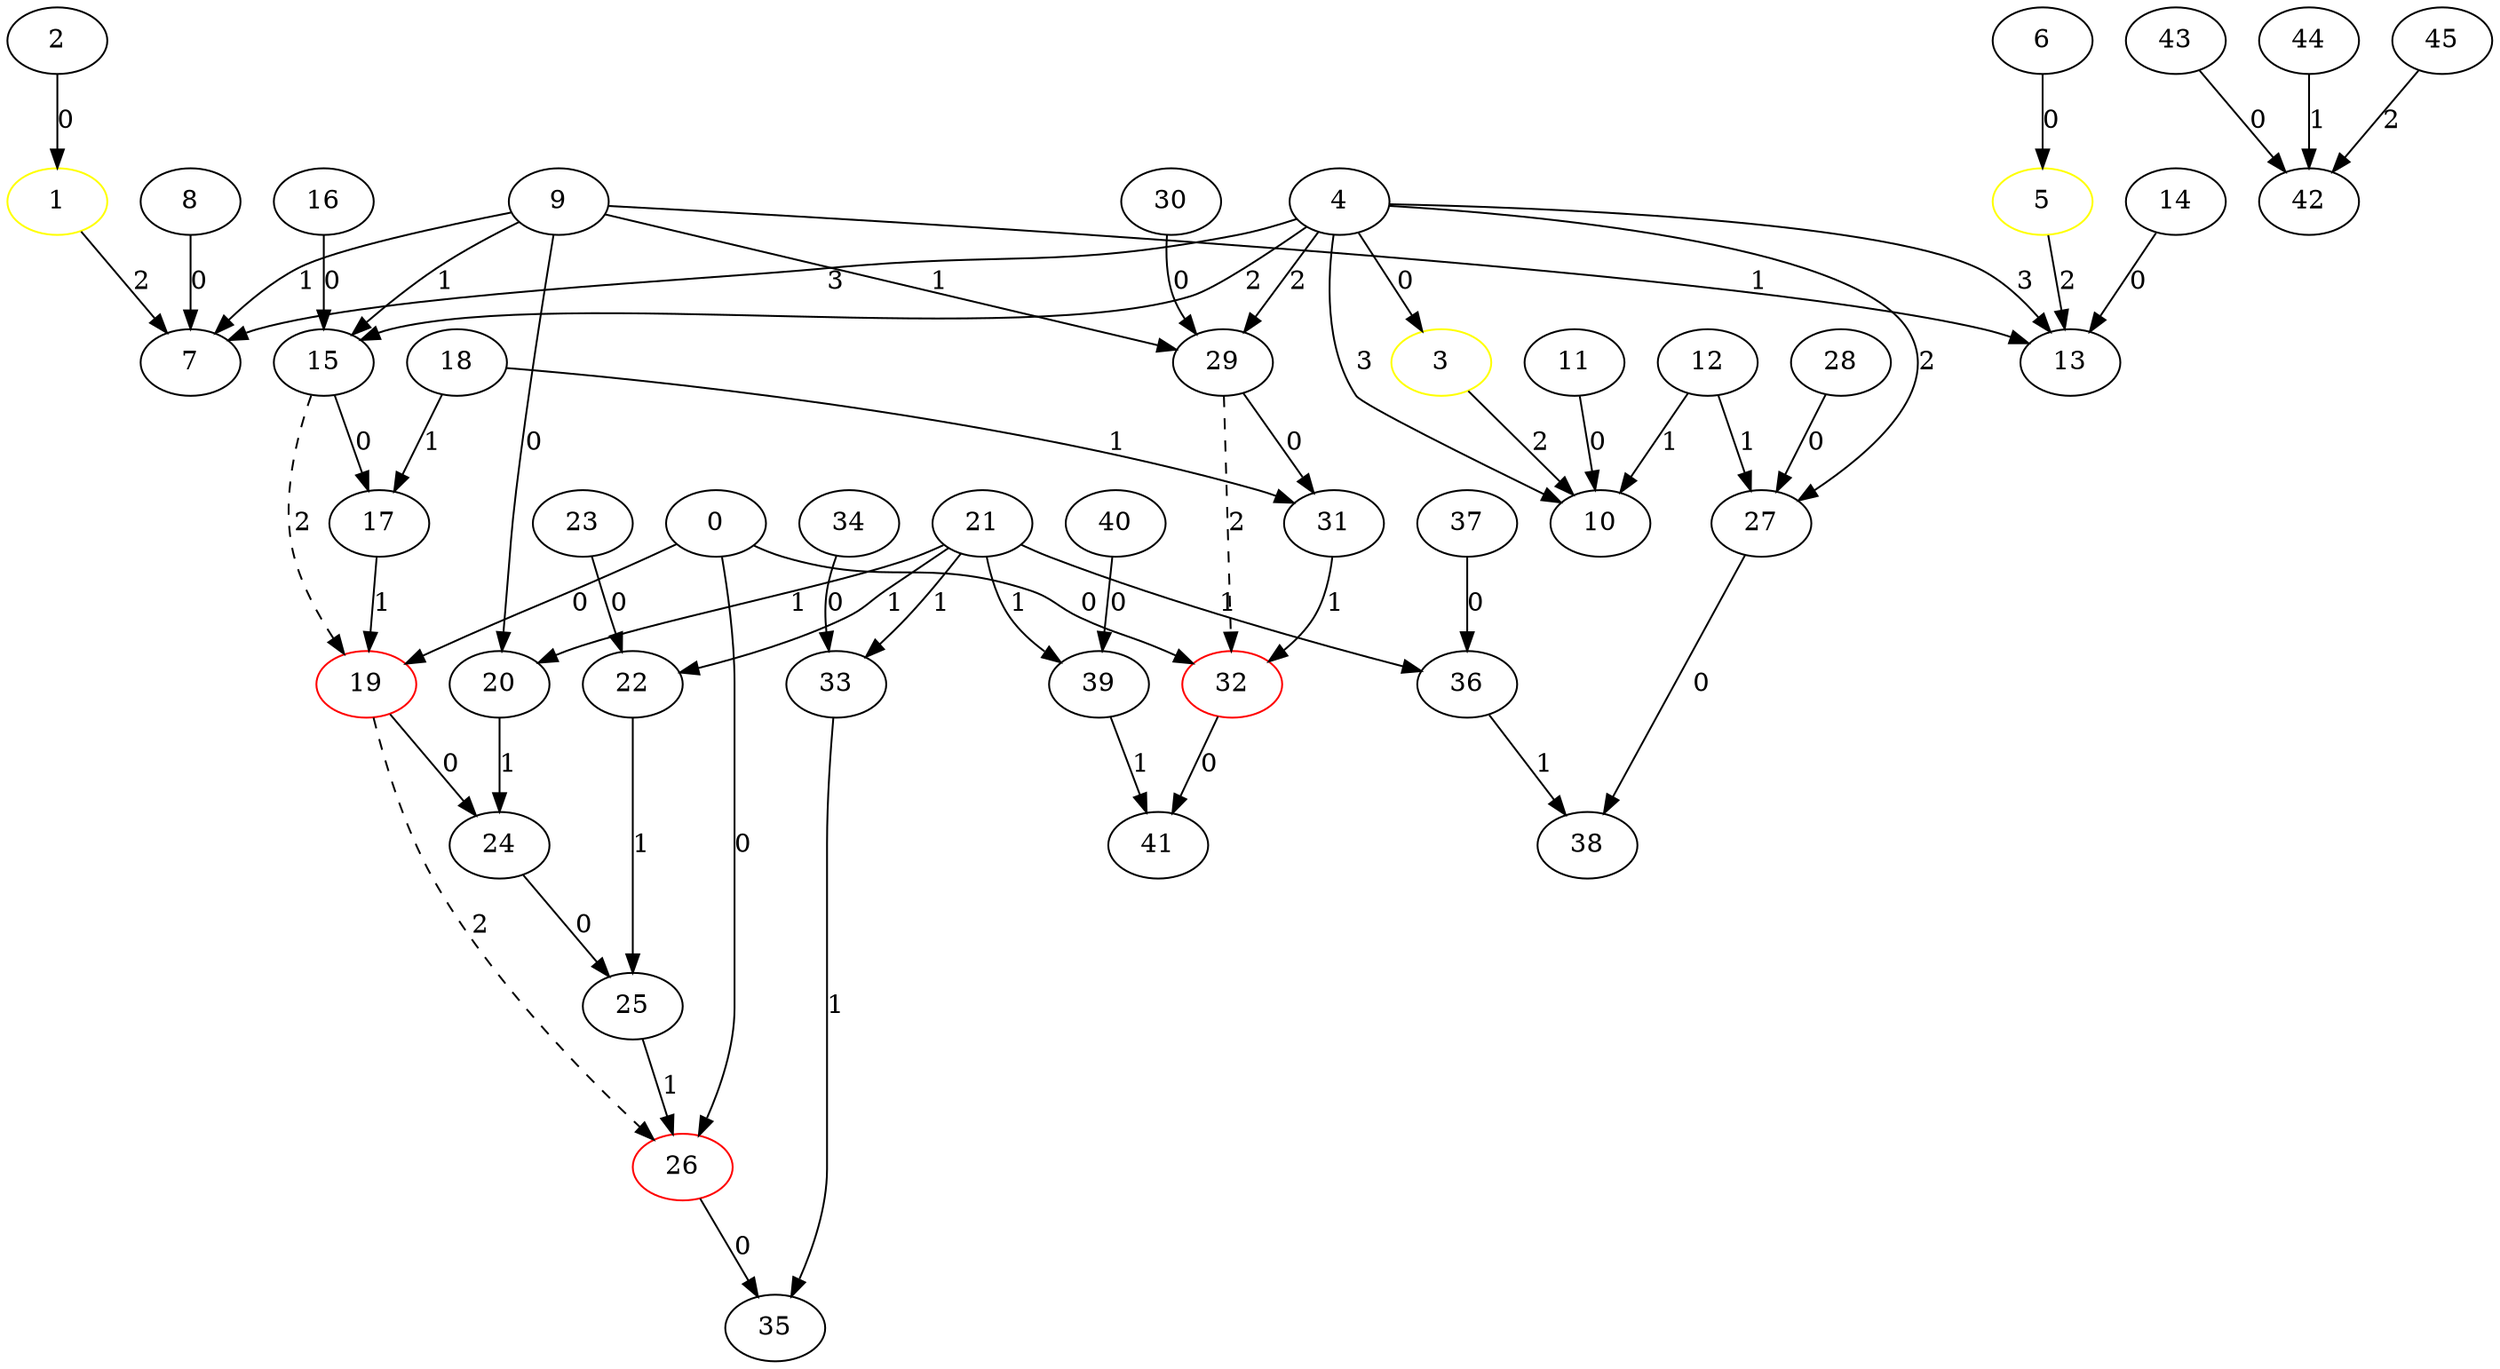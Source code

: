 digraph G {
0[symid=0,op=NaS,nodeT=sym,cv=0,bw=0,BB=0,SS=0,symidR=0];
1[symid=1,op=_sym_get_parameter_expression,nodeT=sym,cv=0,bw=0,BB=1,SS=1,symidR=0,color=yellow];
2[symid=-1,op=NaS,nodeT=constantInt,cv=0,bw=1,BB=0,SS=0,symidR=0];
3[symid=2,op=_sym_get_parameter_expression,nodeT=sym,cv=0,bw=0,BB=1,SS=1,symidR=0,color=yellow];
4[symid=-1,op=NaS,nodeT=constantInt,cv=1,bw=1,BB=0,SS=0,symidR=0];
5[symid=3,op=_sym_get_parameter_expression,nodeT=sym,cv=0,bw=0,BB=1,SS=1,symidR=0,color=yellow];
6[symid=-1,op=NaS,nodeT=constantInt,cv=2,bw=1,BB=0,SS=0,symidR=0];
7[symid=4,op=_sym_build_write_memory,nodeT=sym,cv=0,bw=0,BB=1,SS=0,symidR=0];
8[symid=-1,op=NaS,nodeT=runtimeInt,cv=0,bw=4,BB=1,SS=0,symidR=0];
9[symid=-1,op=NaS,nodeT=constantInt,cv=2,bw=4,BB=0,SS=0,symidR=0];
10[symid=5,op=_sym_build_write_memory,nodeT=sym,cv=0,bw=0,BB=1,SS=0,symidR=0];
11[symid=-1,op=NaS,nodeT=runtimeInt,cv=0,bw=4,BB=1,SS=0,symidR=0];
12[symid=-1,op=NaS,nodeT=constantInt,cv=4,bw=4,BB=0,SS=0,symidR=0];
13[symid=6,op=_sym_build_write_memory,nodeT=sym,cv=0,bw=0,BB=1,SS=0,symidR=0];
14[symid=-1,op=NaS,nodeT=runtimeInt,cv=0,bw=4,BB=1,SS=0,symidR=0];
15[symid=7,op=_sym_build_read_memory,nodeT=sym,cv=0,bw=0,BB=1,SS=0,symidR=0];
16[symid=-1,op=NaS,nodeT=runtimeInt,cv=0,bw=4,BB=1,SS=0,symidR=0];
17[symid=8,op=_sym_build_zext,nodeT=sym,cv=0,bw=0,BB=1,SS=0,symidR=0];
18[symid=-1,op=NaS,nodeT=constantInt,cv=16,bw=1,BB=0,SS=0,symidR=0];
19[symid=21,op=NaS,nodeT=falseRootPhi,cv=0,bw=0,BB=1,SS=0,symidR=0,color=red];
20[symid=22,op=_sym_build_integer,nodeT=sym,cv=0,bw=0,BB=1,SS=0,symidR=0];
21[symid=-1,op=NaS,nodeT=constantInt,cv=4,bw=1,BB=0,SS=0,symidR=0];
22[symid=23,op=_sym_build_integer,nodeT=sym,cv=0,bw=0,BB=1,SS=0,symidR=0];
23[symid=-1,op=NaS,nodeT=runtimeInt,cv=0,bw=4,BB=1,SS=0,symidR=0];
24[symid=9,op=_sym_build_mul,nodeT=sym,cv=0,bw=0,BB=1,SS=0,symidR=0];
25[symid=10,op=_sym_build_add,nodeT=sym,cv=0,bw=0,BB=1,SS=0,symidR=0];
26[symid=24,op=NaS,nodeT=falseRootPhi,cv=0,bw=0,BB=1,SS=0,symidR=0,color=red];
27[symid=11,op=_sym_build_read_memory,nodeT=sym,cv=0,bw=0,BB=1,SS=0,symidR=0];
28[symid=-1,op=NaS,nodeT=runtimeInt,cv=0,bw=4,BB=1,SS=0,symidR=0];
29[symid=12,op=_sym_build_read_memory,nodeT=sym,cv=0,bw=0,BB=1,SS=0,symidR=0];
30[symid=-1,op=NaS,nodeT=runtimeInt,cv=0,bw=4,BB=1,SS=0,symidR=0];
31[symid=13,op=_sym_build_zext,nodeT=sym,cv=0,bw=0,BB=1,SS=0,symidR=0];
32[symid=25,op=NaS,nodeT=falseRootPhi,cv=0,bw=0,BB=1,SS=0,symidR=0,color=red];
33[symid=14,op=_sym_build_integer,nodeT=sym,cv=0,bw=0,BB=1,SS=0,symidR=0];
34[symid=-1,op=NaS,nodeT=runtimeInt,cv=0,bw=4,BB=1,SS=0,symidR=0];
35[symid=15,op=_sym_try_alternative,nodeT=sym,cv=0,bw=0,BB=1,SS=0,symidR=0];
36[symid=16,op=_sym_build_integer,nodeT=sym,cv=0,bw=0,BB=1,SS=0,symidR=0];
37[symid=-1,op=NaS,nodeT=runtimeInt,cv=0,bw=4,BB=1,SS=0,symidR=0];
38[symid=17,op=_sym_try_alternative,nodeT=sym,cv=0,bw=0,BB=1,SS=0,symidR=0];
39[symid=18,op=_sym_build_integer,nodeT=sym,cv=0,bw=0,BB=1,SS=0,symidR=0];
40[symid=-1,op=NaS,nodeT=runtimeInt,cv=0,bw=4,BB=1,SS=0,symidR=0];
41[symid=19,op=_sym_try_alternative,nodeT=sym,cv=0,bw=0,BB=1,SS=0,symidR=0];
42[symid=20,op=_sym_build_memcpy,nodeT=sym,cv=0,bw=0,BB=1,SS=0,symidR=0];
43[symid=-1,op=NaS,nodeT=runtimePtr,cv=0,bw=4,BB=1,SS=0,symidR=0];
44[symid=-1,op=NaS,nodeT=runtimePtr,cv=0,bw=4,BB=1,SS=0,symidR=0];
45[symid=-1,op=NaS,nodeT=runtimeInt,cv=0,bw=4,BB=1,SS=0,symidR=0];
2->1 [label=0,bb=0];
4->3 [label=0,bb=0];
6->5 [label=0,bb=0];
8->7 [label=0,bb=0];
9->7 [label=1,bb=0];
1->7 [label=2,bb=0];
4->7 [label=3,bb=0];
11->10 [label=0,bb=0];
12->10 [label=1,bb=0];
3->10 [label=2,bb=0];
4->10 [label=3,bb=0];
14->13 [label=0,bb=0];
9->13 [label=1,bb=0];
5->13 [label=2,bb=0];
4->13 [label=3,bb=0];
16->15 [label=0,bb=0];
9->15 [label=1,bb=0];
4->15 [label=2,bb=0];
15->17 [label=0,bb=0];
18->17 [label=1,bb=0];
9->20 [label=0,bb=0];
21->20 [label=1,bb=0];
23->22 [label=0,bb=0];
21->22 [label=1,bb=0];
19->24 [label=0,bb=0];
20->24 [label=1,bb=0];
24->25 [label=0,bb=0];
22->25 [label=1,bb=0];
28->27 [label=0,bb=0];
12->27 [label=1,bb=0];
4->27 [label=2,bb=0];
30->29 [label=0,bb=0];
9->29 [label=1,bb=0];
4->29 [label=2,bb=0];
29->31 [label=0,bb=0];
18->31 [label=1,bb=0];
34->33 [label=0,bb=0];
21->33 [label=1,bb=0];
26->35 [label=0,bb=0];
33->35 [label=1,bb=0];
37->36 [label=0,bb=0];
21->36 [label=1,bb=0];
27->38 [label=0,bb=0];
36->38 [label=1,bb=0];
40->39 [label=0,bb=0];
21->39 [label=1,bb=0];
32->41 [label=0,bb=0];
39->41 [label=1,bb=0];
43->42 [label=0,bb=0];
44->42 [label=1,bb=0];
45->42 [label=2,bb=0];
15->19 [label=2,style=dashed,bb=0];
0->19 [label=0,bb=1];
17->19 [label=1,bb=1];
19->26 [label=2,style=dashed,bb=0];
0->26 [label=0,bb=1];
25->26 [label=1,bb=1];
29->32 [label=2,style=dashed,bb=0];
0->32 [label=0,bb=1];
31->32 [label=1,bb=1];
}
